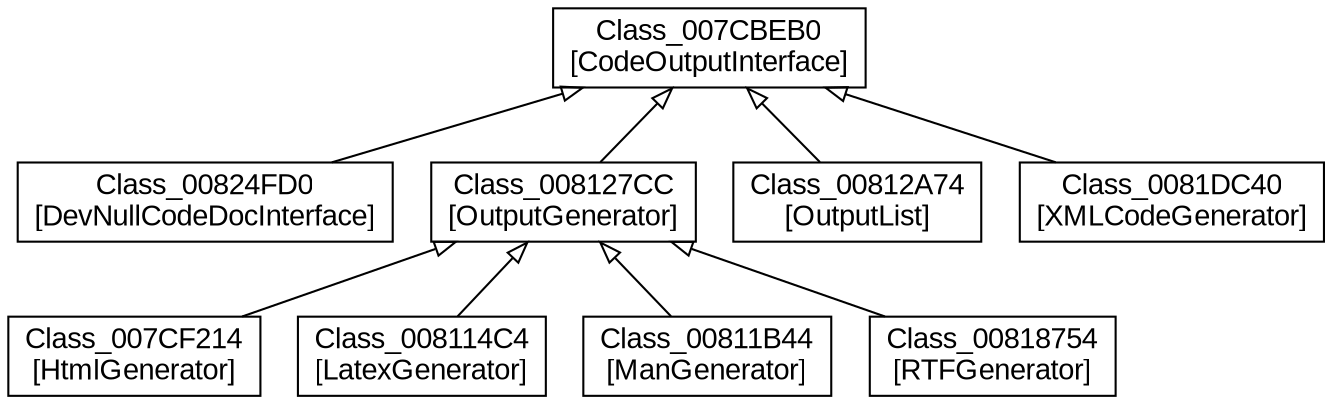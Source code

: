digraph G {
graph [fontname="Arial",fontsize=25,rankdir="BT"];
node [shape=box,fontname="Arial"];
edge [arrowhead="empty",fontname="Arial"];
n274 [label="Class_007CBEB0\n[CodeOutputInterface]"];
n275 [label="Class_00824FD0\n[DevNullCodeDocInterface]"];
n275 -> n274;
n292 [label="Class_007CF214\n[HtmlGenerator]"];
n292 -> n293;
n351 [label="Class_008114C4\n[LatexGenerator]"];
n351 -> n293;
n353 [label="Class_00811B44\n[ManGenerator]"];
n353 -> n293;
n293 [label="Class_008127CC\n[OutputGenerator]"];
n293 -> n274;
n370 [label="Class_00812A74\n[OutputList]"];
n370 -> n274;
n387 [label="Class_00818754\n[RTFGenerator]"];
n387 -> n293;
n422 [label="Class_0081DC40\n[XMLCodeGenerator]"];
n422 -> n274;
}

